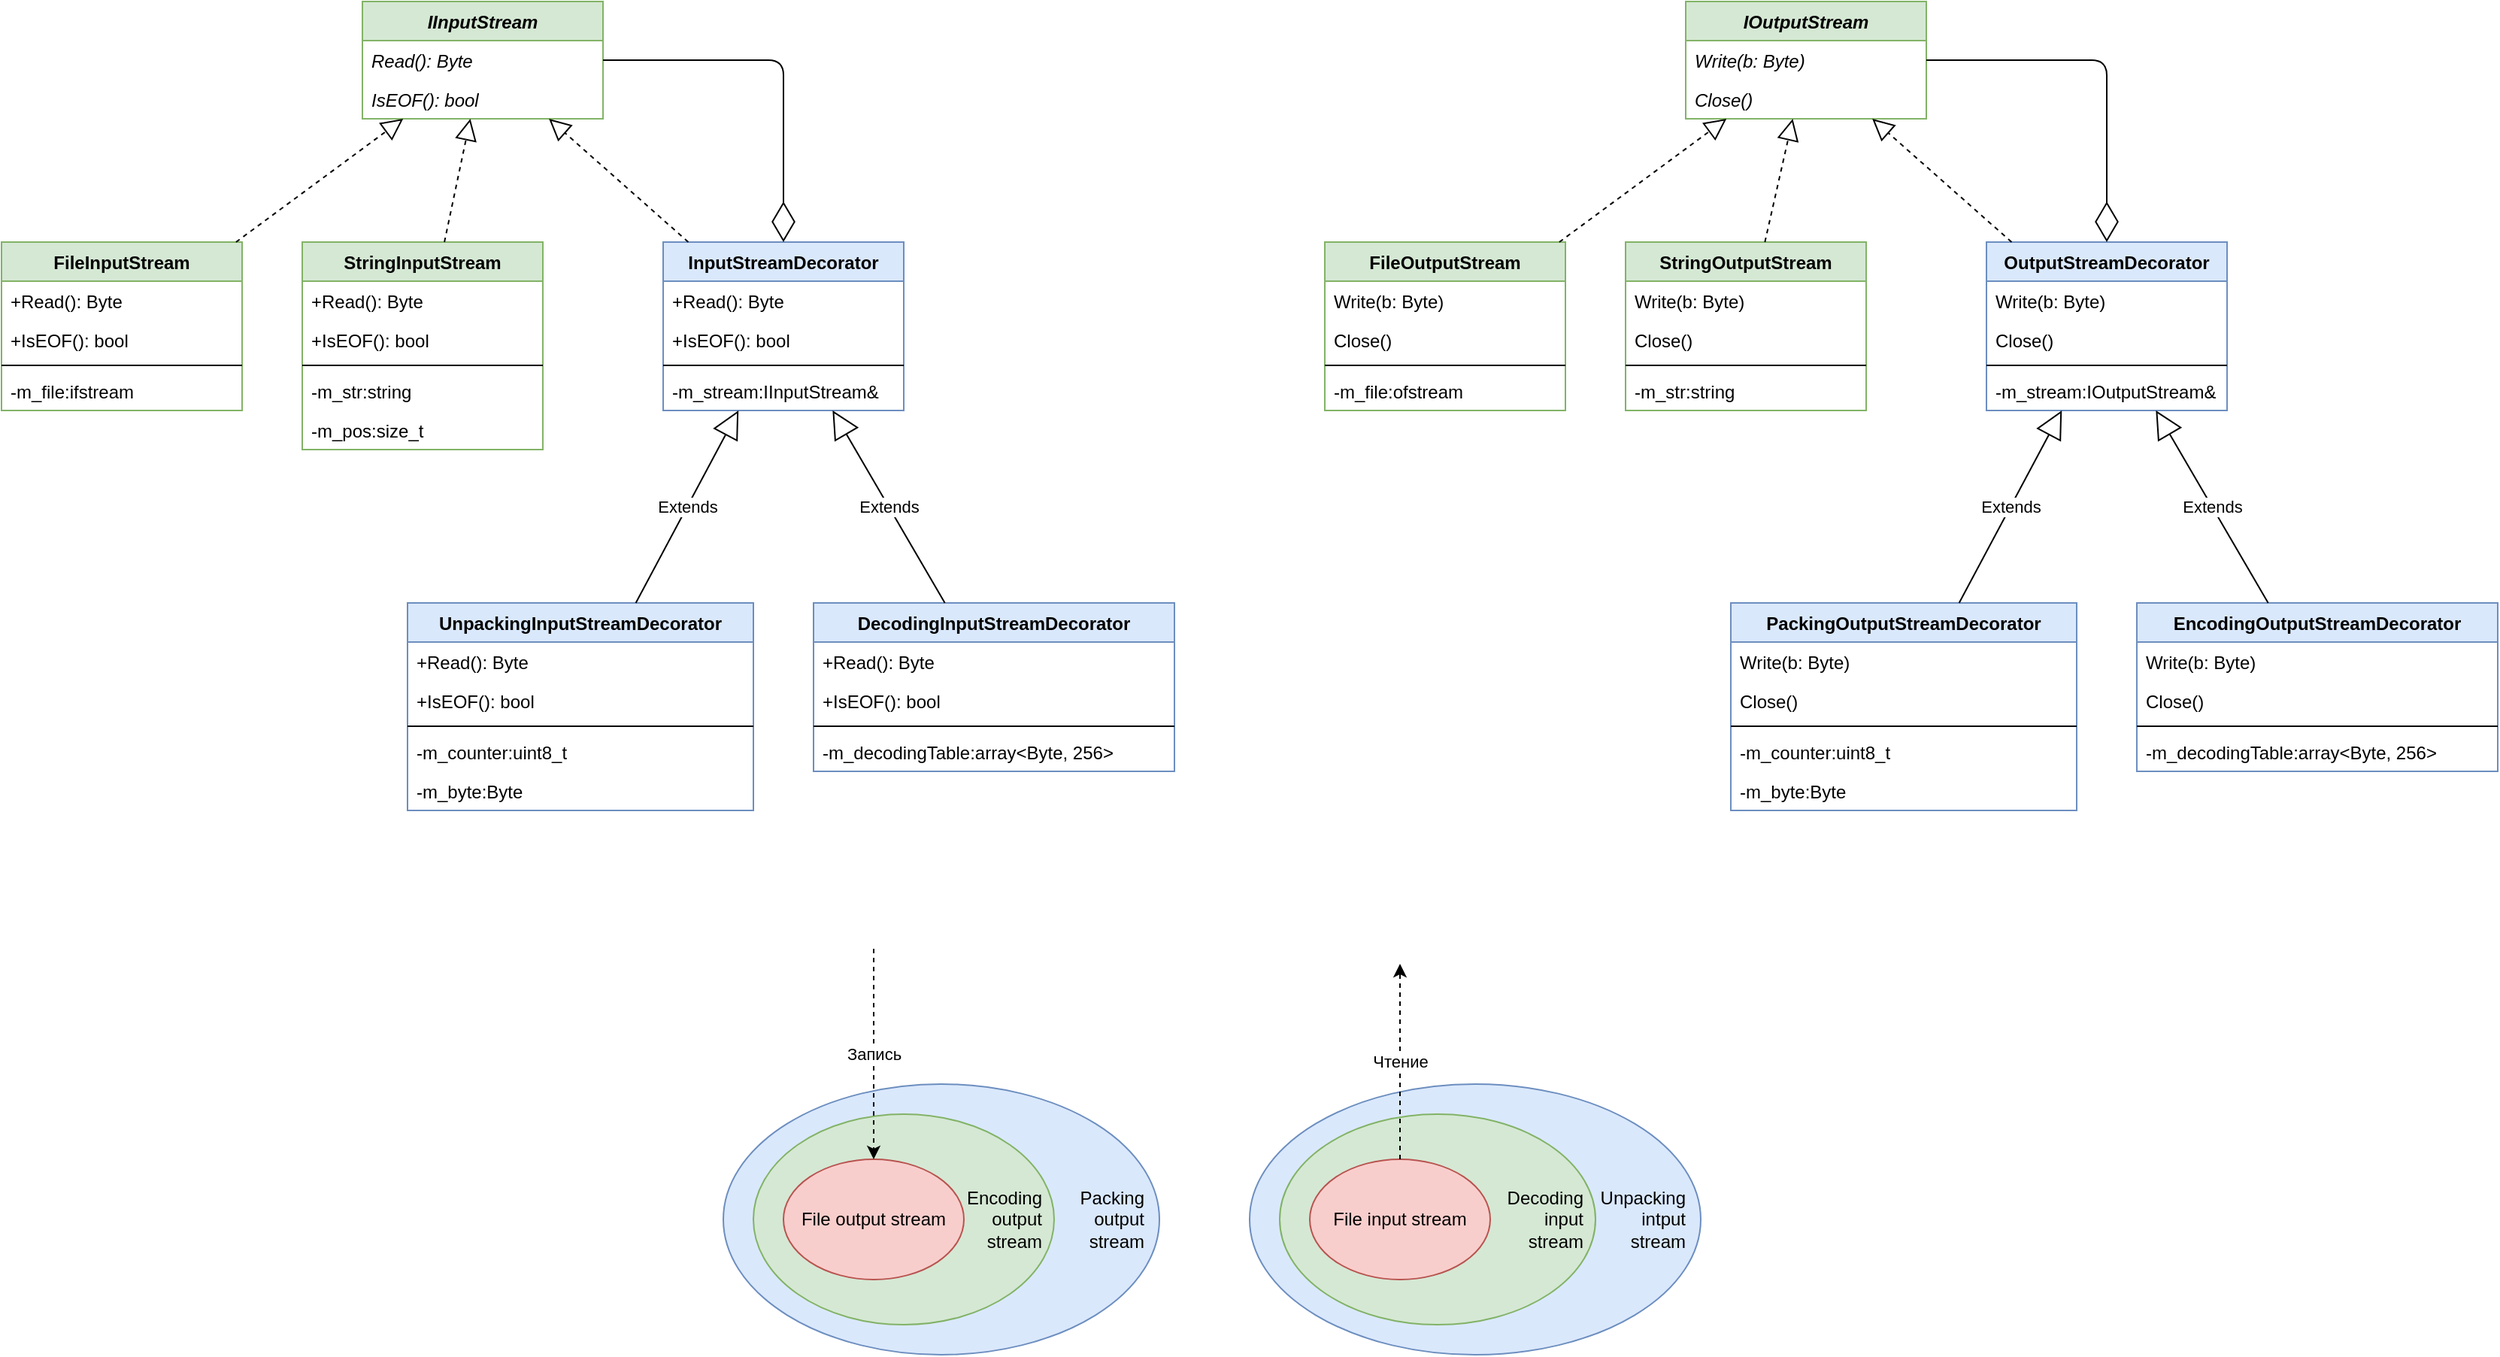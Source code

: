 <mxfile version="24.7.17">
  <diagram id="33xoXlqpXWrNHbvepZdJ" name="Страница 1">
    <mxGraphModel dx="1509" dy="880" grid="1" gridSize="10" guides="1" tooltips="1" connect="1" arrows="1" fold="1" page="1" pageScale="1" pageWidth="827" pageHeight="1169" math="0" shadow="0">
      <root>
        <mxCell id="0" />
        <mxCell id="1" parent="0" />
        <mxCell id="jXmRMlD_smDqRFnOf--N-55" value="Packing&lt;div&gt;output&lt;/div&gt;&lt;div&gt;stream&lt;/div&gt;" style="ellipse;whiteSpace=wrap;html=1;align=right;spacingRight=8;fillColor=#dae8fc;strokeColor=#6c8ebf;" vertex="1" parent="1">
          <mxGeometry x="920" y="840" width="290" height="180" as="geometry" />
        </mxCell>
        <mxCell id="A0sXYt36Hr_qojXQEwKF-1" value="IInputStream" style="swimlane;fontStyle=3;align=center;verticalAlign=top;childLayout=stackLayout;horizontal=1;startSize=26;horizontalStack=0;resizeParent=1;resizeParentMax=0;resizeLast=0;collapsible=1;marginBottom=0;fillColor=#d5e8d4;strokeColor=#82b366;" parent="1" vertex="1">
          <mxGeometry x="680" y="120" width="160" height="78" as="geometry" />
        </mxCell>
        <mxCell id="A0sXYt36Hr_qojXQEwKF-2" value="Read(): Byte" style="text;strokeColor=none;fillColor=none;align=left;verticalAlign=top;spacingLeft=4;spacingRight=4;overflow=hidden;rotatable=0;points=[[0,0.5],[1,0.5]];portConstraint=eastwest;fontStyle=2" parent="A0sXYt36Hr_qojXQEwKF-1" vertex="1">
          <mxGeometry y="26" width="160" height="26" as="geometry" />
        </mxCell>
        <mxCell id="A0sXYt36Hr_qojXQEwKF-4" value="IsEOF(): bool" style="text;strokeColor=none;fillColor=none;align=left;verticalAlign=top;spacingLeft=4;spacingRight=4;overflow=hidden;rotatable=0;points=[[0,0.5],[1,0.5]];portConstraint=eastwest;fontStyle=2" parent="A0sXYt36Hr_qojXQEwKF-1" vertex="1">
          <mxGeometry y="52" width="160" height="26" as="geometry" />
        </mxCell>
        <mxCell id="A0sXYt36Hr_qojXQEwKF-5" value="FileInputStream" style="swimlane;fontStyle=1;align=center;verticalAlign=top;childLayout=stackLayout;horizontal=1;startSize=26;horizontalStack=0;resizeParent=1;resizeParentMax=0;resizeLast=0;collapsible=1;marginBottom=0;fillColor=#d5e8d4;strokeColor=#82b366;" parent="1" vertex="1">
          <mxGeometry x="440" y="280" width="160" height="112" as="geometry" />
        </mxCell>
        <mxCell id="A0sXYt36Hr_qojXQEwKF-6" value="+Read(): Byte" style="text;strokeColor=none;fillColor=none;align=left;verticalAlign=top;spacingLeft=4;spacingRight=4;overflow=hidden;rotatable=0;points=[[0,0.5],[1,0.5]];portConstraint=eastwest;fontStyle=0" parent="A0sXYt36Hr_qojXQEwKF-5" vertex="1">
          <mxGeometry y="26" width="160" height="26" as="geometry" />
        </mxCell>
        <mxCell id="A0sXYt36Hr_qojXQEwKF-8" value="+IsEOF(): bool" style="text;strokeColor=none;fillColor=none;align=left;verticalAlign=top;spacingLeft=4;spacingRight=4;overflow=hidden;rotatable=0;points=[[0,0.5],[1,0.5]];portConstraint=eastwest;fontStyle=0" parent="A0sXYt36Hr_qojXQEwKF-5" vertex="1">
          <mxGeometry y="52" width="160" height="26" as="geometry" />
        </mxCell>
        <mxCell id="A0sXYt36Hr_qojXQEwKF-7" value="" style="line;strokeWidth=1;fillColor=none;align=left;verticalAlign=middle;spacingTop=-1;spacingLeft=3;spacingRight=3;rotatable=0;labelPosition=right;points=[];portConstraint=eastwest;" parent="A0sXYt36Hr_qojXQEwKF-5" vertex="1">
          <mxGeometry y="78" width="160" height="8" as="geometry" />
        </mxCell>
        <mxCell id="jXmRMlD_smDqRFnOf--N-4" value="-m_file:ifstream" style="text;strokeColor=none;fillColor=none;align=left;verticalAlign=top;spacingLeft=4;spacingRight=4;overflow=hidden;rotatable=0;points=[[0,0.5],[1,0.5]];portConstraint=eastwest;fontStyle=0" vertex="1" parent="A0sXYt36Hr_qojXQEwKF-5">
          <mxGeometry y="86" width="160" height="26" as="geometry" />
        </mxCell>
        <mxCell id="A0sXYt36Hr_qojXQEwKF-9" value="" style="endArrow=block;dashed=1;endFill=0;endSize=12;html=1;" parent="1" source="A0sXYt36Hr_qojXQEwKF-5" target="A0sXYt36Hr_qojXQEwKF-1" edge="1">
          <mxGeometry width="160" relative="1" as="geometry">
            <mxPoint x="700" y="280" as="sourcePoint" />
            <mxPoint x="860" y="280" as="targetPoint" />
          </mxGeometry>
        </mxCell>
        <mxCell id="A0sXYt36Hr_qojXQEwKF-10" value="StringInputStream" style="swimlane;fontStyle=1;align=center;verticalAlign=top;childLayout=stackLayout;horizontal=1;startSize=26;horizontalStack=0;resizeParent=1;resizeParentMax=0;resizeLast=0;collapsible=1;marginBottom=0;fillColor=#d5e8d4;strokeColor=#82b366;" parent="1" vertex="1">
          <mxGeometry x="640" y="280" width="160" height="138" as="geometry" />
        </mxCell>
        <mxCell id="A0sXYt36Hr_qojXQEwKF-11" value="+Read(): Byte" style="text;strokeColor=none;fillColor=none;align=left;verticalAlign=top;spacingLeft=4;spacingRight=4;overflow=hidden;rotatable=0;points=[[0,0.5],[1,0.5]];portConstraint=eastwest;fontStyle=0" parent="A0sXYt36Hr_qojXQEwKF-10" vertex="1">
          <mxGeometry y="26" width="160" height="26" as="geometry" />
        </mxCell>
        <mxCell id="A0sXYt36Hr_qojXQEwKF-13" value="+IsEOF(): bool" style="text;strokeColor=none;fillColor=none;align=left;verticalAlign=top;spacingLeft=4;spacingRight=4;overflow=hidden;rotatable=0;points=[[0,0.5],[1,0.5]];portConstraint=eastwest;fontStyle=0" parent="A0sXYt36Hr_qojXQEwKF-10" vertex="1">
          <mxGeometry y="52" width="160" height="26" as="geometry" />
        </mxCell>
        <mxCell id="jXmRMlD_smDqRFnOf--N-2" value="" style="line;strokeWidth=1;fillColor=none;align=left;verticalAlign=middle;spacingTop=-1;spacingLeft=3;spacingRight=3;rotatable=0;labelPosition=right;points=[];portConstraint=eastwest;" vertex="1" parent="A0sXYt36Hr_qojXQEwKF-10">
          <mxGeometry y="78" width="160" height="8" as="geometry" />
        </mxCell>
        <mxCell id="jXmRMlD_smDqRFnOf--N-1" value="-m_str:string" style="text;strokeColor=none;fillColor=none;align=left;verticalAlign=top;spacingLeft=4;spacingRight=4;overflow=hidden;rotatable=0;points=[[0,0.5],[1,0.5]];portConstraint=eastwest;fontStyle=0" vertex="1" parent="A0sXYt36Hr_qojXQEwKF-10">
          <mxGeometry y="86" width="160" height="26" as="geometry" />
        </mxCell>
        <mxCell id="jXmRMlD_smDqRFnOf--N-3" value="-m_pos:size_t" style="text;strokeColor=none;fillColor=none;align=left;verticalAlign=top;spacingLeft=4;spacingRight=4;overflow=hidden;rotatable=0;points=[[0,0.5],[1,0.5]];portConstraint=eastwest;fontStyle=0" vertex="1" parent="A0sXYt36Hr_qojXQEwKF-10">
          <mxGeometry y="112" width="160" height="26" as="geometry" />
        </mxCell>
        <mxCell id="A0sXYt36Hr_qojXQEwKF-14" value="" style="endArrow=block;dashed=1;endFill=0;endSize=12;html=1;" parent="1" source="A0sXYt36Hr_qojXQEwKF-10" target="A0sXYt36Hr_qojXQEwKF-1" edge="1">
          <mxGeometry width="160" relative="1" as="geometry">
            <mxPoint x="700" y="280" as="sourcePoint" />
            <mxPoint x="860" y="280" as="targetPoint" />
          </mxGeometry>
        </mxCell>
        <mxCell id="A0sXYt36Hr_qojXQEwKF-15" value="InputStreamDecorator" style="swimlane;fontStyle=1;align=center;verticalAlign=top;childLayout=stackLayout;horizontal=1;startSize=26;horizontalStack=0;resizeParent=1;resizeParentMax=0;resizeLast=0;collapsible=1;marginBottom=0;fillColor=#dae8fc;strokeColor=#6c8ebf;" parent="1" vertex="1">
          <mxGeometry x="880" y="280" width="160" height="112" as="geometry" />
        </mxCell>
        <mxCell id="A0sXYt36Hr_qojXQEwKF-16" value="+Read(): Byte" style="text;strokeColor=none;fillColor=none;align=left;verticalAlign=top;spacingLeft=4;spacingRight=4;overflow=hidden;rotatable=0;points=[[0,0.5],[1,0.5]];portConstraint=eastwest;fontStyle=0" parent="A0sXYt36Hr_qojXQEwKF-15" vertex="1">
          <mxGeometry y="26" width="160" height="26" as="geometry" />
        </mxCell>
        <mxCell id="A0sXYt36Hr_qojXQEwKF-18" value="+IsEOF(): bool" style="text;strokeColor=none;fillColor=none;align=left;verticalAlign=top;spacingLeft=4;spacingRight=4;overflow=hidden;rotatable=0;points=[[0,0.5],[1,0.5]];portConstraint=eastwest;fontStyle=0" parent="A0sXYt36Hr_qojXQEwKF-15" vertex="1">
          <mxGeometry y="52" width="160" height="26" as="geometry" />
        </mxCell>
        <mxCell id="A0sXYt36Hr_qojXQEwKF-17" value="" style="line;strokeWidth=1;fillColor=none;align=left;verticalAlign=middle;spacingTop=-1;spacingLeft=3;spacingRight=3;rotatable=0;labelPosition=right;points=[];portConstraint=eastwest;" parent="A0sXYt36Hr_qojXQEwKF-15" vertex="1">
          <mxGeometry y="78" width="160" height="8" as="geometry" />
        </mxCell>
        <mxCell id="A0sXYt36Hr_qojXQEwKF-21" value="-m_stream:IInputStream&amp;" style="text;strokeColor=none;fillColor=none;align=left;verticalAlign=top;spacingLeft=4;spacingRight=4;overflow=hidden;rotatable=0;points=[[0,0.5],[1,0.5]];portConstraint=eastwest;fontStyle=0" parent="A0sXYt36Hr_qojXQEwKF-15" vertex="1">
          <mxGeometry y="86" width="160" height="26" as="geometry" />
        </mxCell>
        <mxCell id="A0sXYt36Hr_qojXQEwKF-19" value="" style="endArrow=diamondThin;endFill=0;endSize=24;html=1;edgeStyle=orthogonalEdgeStyle;" parent="1" source="A0sXYt36Hr_qojXQEwKF-1" target="A0sXYt36Hr_qojXQEwKF-15" edge="1">
          <mxGeometry width="160" relative="1" as="geometry">
            <mxPoint x="930" y="380" as="sourcePoint" />
            <mxPoint x="1090" y="380" as="targetPoint" />
          </mxGeometry>
        </mxCell>
        <mxCell id="A0sXYt36Hr_qojXQEwKF-20" value="" style="endArrow=block;dashed=1;endFill=0;endSize=12;html=1;" parent="1" source="A0sXYt36Hr_qojXQEwKF-15" target="A0sXYt36Hr_qojXQEwKF-1" edge="1">
          <mxGeometry width="160" relative="1" as="geometry">
            <mxPoint x="700" y="280" as="sourcePoint" />
            <mxPoint x="860" y="280" as="targetPoint" />
          </mxGeometry>
        </mxCell>
        <mxCell id="A0sXYt36Hr_qojXQEwKF-22" value="DecodingInputStreamDecorator" style="swimlane;fontStyle=1;align=center;verticalAlign=top;childLayout=stackLayout;horizontal=1;startSize=26;horizontalStack=0;resizeParent=1;resizeParentMax=0;resizeLast=0;collapsible=1;marginBottom=0;fillColor=#dae8fc;strokeColor=#6c8ebf;" parent="1" vertex="1">
          <mxGeometry x="980" y="520" width="240" height="112" as="geometry" />
        </mxCell>
        <mxCell id="A0sXYt36Hr_qojXQEwKF-23" value="+Read(): Byte" style="text;strokeColor=none;fillColor=none;align=left;verticalAlign=top;spacingLeft=4;spacingRight=4;overflow=hidden;rotatable=0;points=[[0,0.5],[1,0.5]];portConstraint=eastwest;fontStyle=0" parent="A0sXYt36Hr_qojXQEwKF-22" vertex="1">
          <mxGeometry y="26" width="240" height="26" as="geometry" />
        </mxCell>
        <mxCell id="A0sXYt36Hr_qojXQEwKF-25" value="+IsEOF(): bool" style="text;strokeColor=none;fillColor=none;align=left;verticalAlign=top;spacingLeft=4;spacingRight=4;overflow=hidden;rotatable=0;points=[[0,0.5],[1,0.5]];portConstraint=eastwest;fontStyle=0" parent="A0sXYt36Hr_qojXQEwKF-22" vertex="1">
          <mxGeometry y="52" width="240" height="26" as="geometry" />
        </mxCell>
        <mxCell id="A0sXYt36Hr_qojXQEwKF-24" value="" style="line;strokeWidth=1;fillColor=none;align=left;verticalAlign=middle;spacingTop=-1;spacingLeft=3;spacingRight=3;rotatable=0;labelPosition=right;points=[];portConstraint=eastwest;" parent="A0sXYt36Hr_qojXQEwKF-22" vertex="1">
          <mxGeometry y="78" width="240" height="8" as="geometry" />
        </mxCell>
        <mxCell id="A0sXYt36Hr_qojXQEwKF-26" value="-m_decodingTable:array&lt;Byte, 256&gt;" style="text;strokeColor=none;fillColor=none;align=left;verticalAlign=top;spacingLeft=4;spacingRight=4;overflow=hidden;rotatable=0;points=[[0,0.5],[1,0.5]];portConstraint=eastwest;fontStyle=0" parent="A0sXYt36Hr_qojXQEwKF-22" vertex="1">
          <mxGeometry y="86" width="240" height="26" as="geometry" />
        </mxCell>
        <mxCell id="A0sXYt36Hr_qojXQEwKF-27" value="Extends" style="endArrow=block;endSize=16;endFill=0;html=1;" parent="1" source="A0sXYt36Hr_qojXQEwKF-22" target="A0sXYt36Hr_qojXQEwKF-15" edge="1">
          <mxGeometry width="160" relative="1" as="geometry">
            <mxPoint x="1020" y="570" as="sourcePoint" />
            <mxPoint x="1180" y="570" as="targetPoint" />
          </mxGeometry>
        </mxCell>
        <mxCell id="A0sXYt36Hr_qojXQEwKF-28" value="UnpackingInputStreamDecorator" style="swimlane;fontStyle=1;align=center;verticalAlign=top;childLayout=stackLayout;horizontal=1;startSize=26;horizontalStack=0;resizeParent=1;resizeParentMax=0;resizeLast=0;collapsible=1;marginBottom=0;fillColor=#dae8fc;strokeColor=#6c8ebf;" parent="1" vertex="1">
          <mxGeometry x="710" y="520" width="230" height="138" as="geometry" />
        </mxCell>
        <mxCell id="A0sXYt36Hr_qojXQEwKF-29" value="+Read(): Byte" style="text;strokeColor=none;fillColor=none;align=left;verticalAlign=top;spacingLeft=4;spacingRight=4;overflow=hidden;rotatable=0;points=[[0,0.5],[1,0.5]];portConstraint=eastwest;fontStyle=0" parent="A0sXYt36Hr_qojXQEwKF-28" vertex="1">
          <mxGeometry y="26" width="230" height="26" as="geometry" />
        </mxCell>
        <mxCell id="A0sXYt36Hr_qojXQEwKF-31" value="+IsEOF(): bool" style="text;strokeColor=none;fillColor=none;align=left;verticalAlign=top;spacingLeft=4;spacingRight=4;overflow=hidden;rotatable=0;points=[[0,0.5],[1,0.5]];portConstraint=eastwest;fontStyle=0" parent="A0sXYt36Hr_qojXQEwKF-28" vertex="1">
          <mxGeometry y="52" width="230" height="26" as="geometry" />
        </mxCell>
        <mxCell id="A0sXYt36Hr_qojXQEwKF-30" value="" style="line;strokeWidth=1;fillColor=none;align=left;verticalAlign=middle;spacingTop=-1;spacingLeft=3;spacingRight=3;rotatable=0;labelPosition=right;points=[];portConstraint=eastwest;" parent="A0sXYt36Hr_qojXQEwKF-28" vertex="1">
          <mxGeometry y="78" width="230" height="8" as="geometry" />
        </mxCell>
        <mxCell id="A0sXYt36Hr_qojXQEwKF-32" value="-m_counter:uint8_t" style="text;strokeColor=none;fillColor=none;align=left;verticalAlign=top;spacingLeft=4;spacingRight=4;overflow=hidden;rotatable=0;points=[[0,0.5],[1,0.5]];portConstraint=eastwest;fontStyle=0" parent="A0sXYt36Hr_qojXQEwKF-28" vertex="1">
          <mxGeometry y="86" width="230" height="26" as="geometry" />
        </mxCell>
        <mxCell id="jXmRMlD_smDqRFnOf--N-6" value="-m_byte:Byte" style="text;strokeColor=none;fillColor=none;align=left;verticalAlign=top;spacingLeft=4;spacingRight=4;overflow=hidden;rotatable=0;points=[[0,0.5],[1,0.5]];portConstraint=eastwest;fontStyle=0" vertex="1" parent="A0sXYt36Hr_qojXQEwKF-28">
          <mxGeometry y="112" width="230" height="26" as="geometry" />
        </mxCell>
        <mxCell id="A0sXYt36Hr_qojXQEwKF-33" value="Extends" style="endArrow=block;endSize=16;endFill=0;html=1;" parent="1" source="A0sXYt36Hr_qojXQEwKF-28" target="A0sXYt36Hr_qojXQEwKF-15" edge="1">
          <mxGeometry width="160" relative="1" as="geometry">
            <mxPoint x="1020" y="570" as="sourcePoint" />
            <mxPoint x="1180" y="570" as="targetPoint" />
          </mxGeometry>
        </mxCell>
        <mxCell id="jXmRMlD_smDqRFnOf--N-7" value="IOutputStream" style="swimlane;fontStyle=3;align=center;verticalAlign=top;childLayout=stackLayout;horizontal=1;startSize=26;horizontalStack=0;resizeParent=1;resizeParentMax=0;resizeLast=0;collapsible=1;marginBottom=0;fillColor=#d5e8d4;strokeColor=#82b366;" vertex="1" parent="1">
          <mxGeometry x="1560" y="120" width="160" height="78" as="geometry" />
        </mxCell>
        <mxCell id="jXmRMlD_smDqRFnOf--N-8" value="Write(b: Byte)" style="text;strokeColor=none;fillColor=none;align=left;verticalAlign=top;spacingLeft=4;spacingRight=4;overflow=hidden;rotatable=0;points=[[0,0.5],[1,0.5]];portConstraint=eastwest;fontStyle=2" vertex="1" parent="jXmRMlD_smDqRFnOf--N-7">
          <mxGeometry y="26" width="160" height="26" as="geometry" />
        </mxCell>
        <mxCell id="jXmRMlD_smDqRFnOf--N-9" value="Close()" style="text;strokeColor=none;fillColor=none;align=left;verticalAlign=top;spacingLeft=4;spacingRight=4;overflow=hidden;rotatable=0;points=[[0,0.5],[1,0.5]];portConstraint=eastwest;fontStyle=2" vertex="1" parent="jXmRMlD_smDqRFnOf--N-7">
          <mxGeometry y="52" width="160" height="26" as="geometry" />
        </mxCell>
        <mxCell id="jXmRMlD_smDqRFnOf--N-10" value="FileOutputStream" style="swimlane;fontStyle=1;align=center;verticalAlign=top;childLayout=stackLayout;horizontal=1;startSize=26;horizontalStack=0;resizeParent=1;resizeParentMax=0;resizeLast=0;collapsible=1;marginBottom=0;fillColor=#d5e8d4;strokeColor=#82b366;" vertex="1" parent="1">
          <mxGeometry x="1320" y="280" width="160" height="112" as="geometry" />
        </mxCell>
        <mxCell id="jXmRMlD_smDqRFnOf--N-43" value="Write(b: Byte)" style="text;strokeColor=none;fillColor=none;align=left;verticalAlign=top;spacingLeft=4;spacingRight=4;overflow=hidden;rotatable=0;points=[[0,0.5],[1,0.5]];portConstraint=eastwest;fontStyle=0" vertex="1" parent="jXmRMlD_smDqRFnOf--N-10">
          <mxGeometry y="26" width="160" height="26" as="geometry" />
        </mxCell>
        <mxCell id="jXmRMlD_smDqRFnOf--N-44" value="Close()" style="text;strokeColor=none;fillColor=none;align=left;verticalAlign=top;spacingLeft=4;spacingRight=4;overflow=hidden;rotatable=0;points=[[0,0.5],[1,0.5]];portConstraint=eastwest;fontStyle=0" vertex="1" parent="jXmRMlD_smDqRFnOf--N-10">
          <mxGeometry y="52" width="160" height="26" as="geometry" />
        </mxCell>
        <mxCell id="jXmRMlD_smDqRFnOf--N-13" value="" style="line;strokeWidth=1;fillColor=none;align=left;verticalAlign=middle;spacingTop=-1;spacingLeft=3;spacingRight=3;rotatable=0;labelPosition=right;points=[];portConstraint=eastwest;fontStyle=0" vertex="1" parent="jXmRMlD_smDqRFnOf--N-10">
          <mxGeometry y="78" width="160" height="8" as="geometry" />
        </mxCell>
        <mxCell id="jXmRMlD_smDqRFnOf--N-14" value="-m_file:ofstream" style="text;strokeColor=none;fillColor=none;align=left;verticalAlign=top;spacingLeft=4;spacingRight=4;overflow=hidden;rotatable=0;points=[[0,0.5],[1,0.5]];portConstraint=eastwest;fontStyle=0" vertex="1" parent="jXmRMlD_smDqRFnOf--N-10">
          <mxGeometry y="86" width="160" height="26" as="geometry" />
        </mxCell>
        <mxCell id="jXmRMlD_smDqRFnOf--N-15" value="" style="endArrow=block;dashed=1;endFill=0;endSize=12;html=1;" edge="1" source="jXmRMlD_smDqRFnOf--N-10" target="jXmRMlD_smDqRFnOf--N-7" parent="1">
          <mxGeometry width="160" relative="1" as="geometry">
            <mxPoint x="1580" y="280" as="sourcePoint" />
            <mxPoint x="1740" y="280" as="targetPoint" />
          </mxGeometry>
        </mxCell>
        <mxCell id="jXmRMlD_smDqRFnOf--N-16" value="StringOutputStream" style="swimlane;fontStyle=1;align=center;verticalAlign=top;childLayout=stackLayout;horizontal=1;startSize=26;horizontalStack=0;resizeParent=1;resizeParentMax=0;resizeLast=0;collapsible=1;marginBottom=0;fillColor=#d5e8d4;strokeColor=#82b366;" vertex="1" parent="1">
          <mxGeometry x="1520" y="280" width="160" height="112" as="geometry" />
        </mxCell>
        <mxCell id="jXmRMlD_smDqRFnOf--N-45" value="Write(b: Byte)" style="text;strokeColor=none;fillColor=none;align=left;verticalAlign=top;spacingLeft=4;spacingRight=4;overflow=hidden;rotatable=0;points=[[0,0.5],[1,0.5]];portConstraint=eastwest;fontStyle=0" vertex="1" parent="jXmRMlD_smDqRFnOf--N-16">
          <mxGeometry y="26" width="160" height="26" as="geometry" />
        </mxCell>
        <mxCell id="jXmRMlD_smDqRFnOf--N-46" value="Close()" style="text;strokeColor=none;fillColor=none;align=left;verticalAlign=top;spacingLeft=4;spacingRight=4;overflow=hidden;rotatable=0;points=[[0,0.5],[1,0.5]];portConstraint=eastwest;fontStyle=0" vertex="1" parent="jXmRMlD_smDqRFnOf--N-16">
          <mxGeometry y="52" width="160" height="26" as="geometry" />
        </mxCell>
        <mxCell id="jXmRMlD_smDqRFnOf--N-19" value="" style="line;strokeWidth=1;fillColor=none;align=left;verticalAlign=middle;spacingTop=-1;spacingLeft=3;spacingRight=3;rotatable=0;labelPosition=right;points=[];portConstraint=eastwest;" vertex="1" parent="jXmRMlD_smDqRFnOf--N-16">
          <mxGeometry y="78" width="160" height="8" as="geometry" />
        </mxCell>
        <mxCell id="jXmRMlD_smDqRFnOf--N-20" value="-m_str:string" style="text;strokeColor=none;fillColor=none;align=left;verticalAlign=top;spacingLeft=4;spacingRight=4;overflow=hidden;rotatable=0;points=[[0,0.5],[1,0.5]];portConstraint=eastwest;fontStyle=0" vertex="1" parent="jXmRMlD_smDqRFnOf--N-16">
          <mxGeometry y="86" width="160" height="26" as="geometry" />
        </mxCell>
        <mxCell id="jXmRMlD_smDqRFnOf--N-22" value="" style="endArrow=block;dashed=1;endFill=0;endSize=12;html=1;" edge="1" source="jXmRMlD_smDqRFnOf--N-16" target="jXmRMlD_smDqRFnOf--N-7" parent="1">
          <mxGeometry width="160" relative="1" as="geometry">
            <mxPoint x="1580" y="280" as="sourcePoint" />
            <mxPoint x="1740" y="280" as="targetPoint" />
          </mxGeometry>
        </mxCell>
        <mxCell id="jXmRMlD_smDqRFnOf--N-23" value="OutputStreamDecorator" style="swimlane;fontStyle=1;align=center;verticalAlign=top;childLayout=stackLayout;horizontal=1;startSize=26;horizontalStack=0;resizeParent=1;resizeParentMax=0;resizeLast=0;collapsible=1;marginBottom=0;fillColor=#dae8fc;strokeColor=#6c8ebf;" vertex="1" parent="1">
          <mxGeometry x="1760" y="280" width="160" height="112" as="geometry" />
        </mxCell>
        <mxCell id="jXmRMlD_smDqRFnOf--N-47" value="Write(b: Byte)" style="text;strokeColor=none;fillColor=none;align=left;verticalAlign=top;spacingLeft=4;spacingRight=4;overflow=hidden;rotatable=0;points=[[0,0.5],[1,0.5]];portConstraint=eastwest;fontStyle=0" vertex="1" parent="jXmRMlD_smDqRFnOf--N-23">
          <mxGeometry y="26" width="160" height="26" as="geometry" />
        </mxCell>
        <mxCell id="jXmRMlD_smDqRFnOf--N-48" value="Close()" style="text;strokeColor=none;fillColor=none;align=left;verticalAlign=top;spacingLeft=4;spacingRight=4;overflow=hidden;rotatable=0;points=[[0,0.5],[1,0.5]];portConstraint=eastwest;fontStyle=0" vertex="1" parent="jXmRMlD_smDqRFnOf--N-23">
          <mxGeometry y="52" width="160" height="26" as="geometry" />
        </mxCell>
        <mxCell id="jXmRMlD_smDqRFnOf--N-26" value="" style="line;strokeWidth=1;fillColor=none;align=left;verticalAlign=middle;spacingTop=-1;spacingLeft=3;spacingRight=3;rotatable=0;labelPosition=right;points=[];portConstraint=eastwest;" vertex="1" parent="jXmRMlD_smDqRFnOf--N-23">
          <mxGeometry y="78" width="160" height="8" as="geometry" />
        </mxCell>
        <mxCell id="jXmRMlD_smDqRFnOf--N-27" value="-m_stream:IOutputStream&amp;" style="text;strokeColor=none;fillColor=none;align=left;verticalAlign=top;spacingLeft=4;spacingRight=4;overflow=hidden;rotatable=0;points=[[0,0.5],[1,0.5]];portConstraint=eastwest;fontStyle=0" vertex="1" parent="jXmRMlD_smDqRFnOf--N-23">
          <mxGeometry y="86" width="160" height="26" as="geometry" />
        </mxCell>
        <mxCell id="jXmRMlD_smDqRFnOf--N-28" value="" style="endArrow=diamondThin;endFill=0;endSize=24;html=1;edgeStyle=orthogonalEdgeStyle;" edge="1" source="jXmRMlD_smDqRFnOf--N-7" target="jXmRMlD_smDqRFnOf--N-23" parent="1">
          <mxGeometry width="160" relative="1" as="geometry">
            <mxPoint x="1810" y="380" as="sourcePoint" />
            <mxPoint x="1970" y="380" as="targetPoint" />
          </mxGeometry>
        </mxCell>
        <mxCell id="jXmRMlD_smDqRFnOf--N-29" value="" style="endArrow=block;dashed=1;endFill=0;endSize=12;html=1;" edge="1" source="jXmRMlD_smDqRFnOf--N-23" target="jXmRMlD_smDqRFnOf--N-7" parent="1">
          <mxGeometry width="160" relative="1" as="geometry">
            <mxPoint x="1580" y="280" as="sourcePoint" />
            <mxPoint x="1740" y="280" as="targetPoint" />
          </mxGeometry>
        </mxCell>
        <mxCell id="jXmRMlD_smDqRFnOf--N-30" value="EncodingOutputStreamDecorator" style="swimlane;fontStyle=1;align=center;verticalAlign=top;childLayout=stackLayout;horizontal=1;startSize=26;horizontalStack=0;resizeParent=1;resizeParentMax=0;resizeLast=0;collapsible=1;marginBottom=0;fillColor=#dae8fc;strokeColor=#6c8ebf;" vertex="1" parent="1">
          <mxGeometry x="1860" y="520" width="240" height="112" as="geometry" />
        </mxCell>
        <mxCell id="jXmRMlD_smDqRFnOf--N-52" value="Write(b: Byte)" style="text;strokeColor=none;fillColor=none;align=left;verticalAlign=top;spacingLeft=4;spacingRight=4;overflow=hidden;rotatable=0;points=[[0,0.5],[1,0.5]];portConstraint=eastwest;fontStyle=0" vertex="1" parent="jXmRMlD_smDqRFnOf--N-30">
          <mxGeometry y="26" width="240" height="26" as="geometry" />
        </mxCell>
        <mxCell id="jXmRMlD_smDqRFnOf--N-51" value="Close()" style="text;strokeColor=none;fillColor=none;align=left;verticalAlign=top;spacingLeft=4;spacingRight=4;overflow=hidden;rotatable=0;points=[[0,0.5],[1,0.5]];portConstraint=eastwest;fontStyle=0" vertex="1" parent="jXmRMlD_smDqRFnOf--N-30">
          <mxGeometry y="52" width="240" height="26" as="geometry" />
        </mxCell>
        <mxCell id="jXmRMlD_smDqRFnOf--N-33" value="" style="line;strokeWidth=1;fillColor=none;align=left;verticalAlign=middle;spacingTop=-1;spacingLeft=3;spacingRight=3;rotatable=0;labelPosition=right;points=[];portConstraint=eastwest;" vertex="1" parent="jXmRMlD_smDqRFnOf--N-30">
          <mxGeometry y="78" width="240" height="8" as="geometry" />
        </mxCell>
        <mxCell id="jXmRMlD_smDqRFnOf--N-34" value="-m_decodingTable:array&lt;Byte, 256&gt;" style="text;strokeColor=none;fillColor=none;align=left;verticalAlign=top;spacingLeft=4;spacingRight=4;overflow=hidden;rotatable=0;points=[[0,0.5],[1,0.5]];portConstraint=eastwest;fontStyle=0" vertex="1" parent="jXmRMlD_smDqRFnOf--N-30">
          <mxGeometry y="86" width="240" height="26" as="geometry" />
        </mxCell>
        <mxCell id="jXmRMlD_smDqRFnOf--N-35" value="Extends" style="endArrow=block;endSize=16;endFill=0;html=1;" edge="1" source="jXmRMlD_smDqRFnOf--N-30" target="jXmRMlD_smDqRFnOf--N-23" parent="1">
          <mxGeometry width="160" relative="1" as="geometry">
            <mxPoint x="1900" y="570" as="sourcePoint" />
            <mxPoint x="2060" y="570" as="targetPoint" />
          </mxGeometry>
        </mxCell>
        <mxCell id="jXmRMlD_smDqRFnOf--N-36" value="PackingOutputStreamDecorator" style="swimlane;fontStyle=1;align=center;verticalAlign=top;childLayout=stackLayout;horizontal=1;startSize=26;horizontalStack=0;resizeParent=1;resizeParentMax=0;resizeLast=0;collapsible=1;marginBottom=0;fillColor=#dae8fc;strokeColor=#6c8ebf;" vertex="1" parent="1">
          <mxGeometry x="1590" y="520" width="230" height="138" as="geometry" />
        </mxCell>
        <mxCell id="jXmRMlD_smDqRFnOf--N-49" value="Write(b: Byte)" style="text;strokeColor=none;fillColor=none;align=left;verticalAlign=top;spacingLeft=4;spacingRight=4;overflow=hidden;rotatable=0;points=[[0,0.5],[1,0.5]];portConstraint=eastwest;fontStyle=0" vertex="1" parent="jXmRMlD_smDqRFnOf--N-36">
          <mxGeometry y="26" width="230" height="26" as="geometry" />
        </mxCell>
        <mxCell id="jXmRMlD_smDqRFnOf--N-50" value="Close()" style="text;strokeColor=none;fillColor=none;align=left;verticalAlign=top;spacingLeft=4;spacingRight=4;overflow=hidden;rotatable=0;points=[[0,0.5],[1,0.5]];portConstraint=eastwest;fontStyle=0" vertex="1" parent="jXmRMlD_smDqRFnOf--N-36">
          <mxGeometry y="52" width="230" height="26" as="geometry" />
        </mxCell>
        <mxCell id="jXmRMlD_smDqRFnOf--N-39" value="" style="line;strokeWidth=1;fillColor=none;align=left;verticalAlign=middle;spacingTop=-1;spacingLeft=3;spacingRight=3;rotatable=0;labelPosition=right;points=[];portConstraint=eastwest;" vertex="1" parent="jXmRMlD_smDqRFnOf--N-36">
          <mxGeometry y="78" width="230" height="8" as="geometry" />
        </mxCell>
        <mxCell id="jXmRMlD_smDqRFnOf--N-40" value="-m_counter:uint8_t" style="text;strokeColor=none;fillColor=none;align=left;verticalAlign=top;spacingLeft=4;spacingRight=4;overflow=hidden;rotatable=0;points=[[0,0.5],[1,0.5]];portConstraint=eastwest;fontStyle=0" vertex="1" parent="jXmRMlD_smDqRFnOf--N-36">
          <mxGeometry y="86" width="230" height="26" as="geometry" />
        </mxCell>
        <mxCell id="jXmRMlD_smDqRFnOf--N-41" value="-m_byte:Byte" style="text;strokeColor=none;fillColor=none;align=left;verticalAlign=top;spacingLeft=4;spacingRight=4;overflow=hidden;rotatable=0;points=[[0,0.5],[1,0.5]];portConstraint=eastwest;fontStyle=0" vertex="1" parent="jXmRMlD_smDqRFnOf--N-36">
          <mxGeometry y="112" width="230" height="26" as="geometry" />
        </mxCell>
        <mxCell id="jXmRMlD_smDqRFnOf--N-42" value="Extends" style="endArrow=block;endSize=16;endFill=0;html=1;" edge="1" source="jXmRMlD_smDqRFnOf--N-36" target="jXmRMlD_smDqRFnOf--N-23" parent="1">
          <mxGeometry width="160" relative="1" as="geometry">
            <mxPoint x="1900" y="570" as="sourcePoint" />
            <mxPoint x="2060" y="570" as="targetPoint" />
          </mxGeometry>
        </mxCell>
        <mxCell id="jXmRMlD_smDqRFnOf--N-53" value="Encoding&lt;div&gt;output&lt;div&gt;stream&lt;/div&gt;&lt;/div&gt;" style="ellipse;whiteSpace=wrap;html=1;align=right;spacingRight=6;fillColor=#d5e8d4;strokeColor=#82b366;" vertex="1" parent="1">
          <mxGeometry x="940" y="860" width="200" height="140" as="geometry" />
        </mxCell>
        <mxCell id="jXmRMlD_smDqRFnOf--N-54" value="File output stream" style="ellipse;whiteSpace=wrap;html=1;fillColor=#f8cecc;strokeColor=#b85450;" vertex="1" parent="1">
          <mxGeometry x="960" y="890" width="120" height="80" as="geometry" />
        </mxCell>
        <mxCell id="jXmRMlD_smDqRFnOf--N-56" value="&lt;div&gt;Unpacking&lt;/div&gt;&lt;div&gt;intput&lt;/div&gt;&lt;div&gt;stream&lt;/div&gt;" style="ellipse;whiteSpace=wrap;html=1;align=right;spacingRight=8;fillColor=#dae8fc;strokeColor=#6c8ebf;" vertex="1" parent="1">
          <mxGeometry x="1270" y="840" width="300" height="180" as="geometry" />
        </mxCell>
        <mxCell id="jXmRMlD_smDqRFnOf--N-57" value="&lt;div&gt;Decoding&lt;/div&gt;&lt;div&gt;input&lt;div&gt;stream&lt;/div&gt;&lt;/div&gt;" style="ellipse;whiteSpace=wrap;html=1;align=right;spacingRight=6;fillColor=#d5e8d4;strokeColor=#82b366;" vertex="1" parent="1">
          <mxGeometry x="1290" y="860" width="210" height="140" as="geometry" />
        </mxCell>
        <mxCell id="jXmRMlD_smDqRFnOf--N-58" value="File input stream" style="ellipse;whiteSpace=wrap;html=1;fillColor=#f8cecc;strokeColor=#b85450;" vertex="1" parent="1">
          <mxGeometry x="1310" y="890" width="120" height="80" as="geometry" />
        </mxCell>
        <mxCell id="jXmRMlD_smDqRFnOf--N-59" value="Запись" style="endArrow=classic;html=1;rounded=0;dashed=1;" edge="1" parent="1" target="jXmRMlD_smDqRFnOf--N-54">
          <mxGeometry width="50" height="50" relative="1" as="geometry">
            <mxPoint x="1020" y="750" as="sourcePoint" />
            <mxPoint x="1090" y="1040" as="targetPoint" />
          </mxGeometry>
        </mxCell>
        <mxCell id="jXmRMlD_smDqRFnOf--N-60" value="Чтение" style="endArrow=classic;html=1;rounded=0;dashed=1;" edge="1" parent="1" source="jXmRMlD_smDqRFnOf--N-58">
          <mxGeometry width="50" height="50" relative="1" as="geometry">
            <mxPoint x="1240" y="750" as="sourcePoint" />
            <mxPoint x="1370" y="760" as="targetPoint" />
          </mxGeometry>
        </mxCell>
      </root>
    </mxGraphModel>
  </diagram>
</mxfile>
